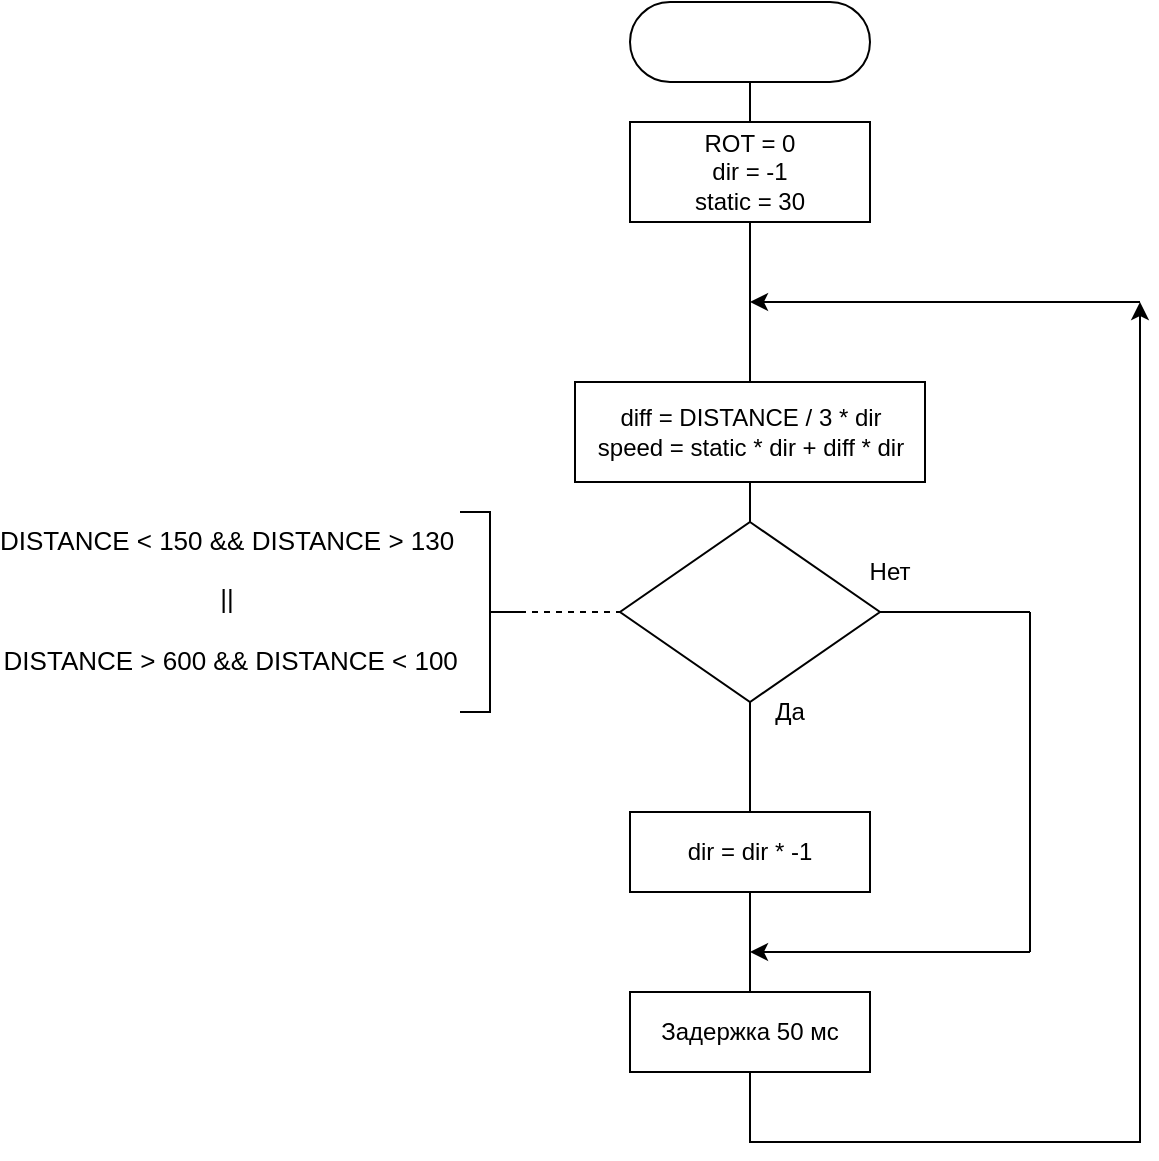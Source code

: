 <mxfile version="13.1.12" type="device"><diagram id="C5RBs43oDa-KdzZeNtuy" name="Page-1"><mxGraphModel dx="1574" dy="831" grid="1" gridSize="10" guides="1" tooltips="1" connect="1" arrows="1" fold="1" page="1" pageScale="1" pageWidth="827" pageHeight="1169" math="0" shadow="0"><root><mxCell id="WIyWlLk6GJQsqaUBKTNV-0"/><mxCell id="WIyWlLk6GJQsqaUBKTNV-1" parent="WIyWlLk6GJQsqaUBKTNV-0"/><mxCell id="anJhXBUAzRMVn5HyXCfS-1" style="edgeStyle=orthogonalEdgeStyle;rounded=0;orthogonalLoop=1;jettySize=auto;html=1;exitX=0.5;exitY=1;exitDx=0;exitDy=0;entryX=0.5;entryY=0;entryDx=0;entryDy=0;endArrow=none;endFill=0;" parent="WIyWlLk6GJQsqaUBKTNV-1" source="WIyWlLk6GJQsqaUBKTNV-3" target="anJhXBUAzRMVn5HyXCfS-0" edge="1"><mxGeometry relative="1" as="geometry"/></mxCell><mxCell id="WIyWlLk6GJQsqaUBKTNV-3" value="" style="rounded=1;whiteSpace=wrap;html=1;fontSize=12;glass=0;strokeWidth=1;shadow=0;arcSize=50;" parent="WIyWlLk6GJQsqaUBKTNV-1" vertex="1"><mxGeometry x="465" y="40" width="120" height="40" as="geometry"/></mxCell><mxCell id="anJhXBUAzRMVn5HyXCfS-9" value="" style="edgeStyle=orthogonalEdgeStyle;rounded=0;orthogonalLoop=1;jettySize=auto;html=1;endArrow=none;endFill=0;" parent="WIyWlLk6GJQsqaUBKTNV-1" source="WIyWlLk6GJQsqaUBKTNV-6" target="anJhXBUAzRMVn5HyXCfS-8" edge="1"><mxGeometry relative="1" as="geometry"/></mxCell><mxCell id="WIyWlLk6GJQsqaUBKTNV-6" value="&lt;p style=&quot;line-height: 70%&quot;&gt;&lt;br&gt;&lt;/p&gt;" style="rhombus;whiteSpace=wrap;html=1;shadow=0;fontFamily=Helvetica;fontSize=12;align=center;strokeWidth=1;spacing=6;spacingTop=-4;" parent="WIyWlLk6GJQsqaUBKTNV-1" vertex="1"><mxGeometry x="460" y="300" width="130" height="90" as="geometry"/></mxCell><mxCell id="anJhXBUAzRMVn5HyXCfS-4" value="" style="edgeStyle=orthogonalEdgeStyle;rounded=0;orthogonalLoop=1;jettySize=auto;html=1;endArrow=none;endFill=0;" parent="WIyWlLk6GJQsqaUBKTNV-1" source="anJhXBUAzRMVn5HyXCfS-0" target="anJhXBUAzRMVn5HyXCfS-3" edge="1"><mxGeometry relative="1" as="geometry"/></mxCell><mxCell id="anJhXBUAzRMVn5HyXCfS-0" value="ROT = 0&lt;br&gt;dir = -1&lt;br&gt;static = 30" style="rounded=0;whiteSpace=wrap;html=1;" parent="WIyWlLk6GJQsqaUBKTNV-1" vertex="1"><mxGeometry x="465" y="100" width="120" height="50" as="geometry"/></mxCell><mxCell id="anJhXBUAzRMVn5HyXCfS-5" value="" style="edgeStyle=orthogonalEdgeStyle;rounded=0;orthogonalLoop=1;jettySize=auto;html=1;endArrow=none;endFill=0;" parent="WIyWlLk6GJQsqaUBKTNV-1" source="anJhXBUAzRMVn5HyXCfS-3" target="WIyWlLk6GJQsqaUBKTNV-6" edge="1"><mxGeometry relative="1" as="geometry"/></mxCell><mxCell id="anJhXBUAzRMVn5HyXCfS-3" value="diff = DISTANCE / 3 * dir&lt;br&gt;speed = static * dir + diff * dir" style="rounded=0;whiteSpace=wrap;html=1;" parent="WIyWlLk6GJQsqaUBKTNV-1" vertex="1"><mxGeometry x="437.5" y="230" width="175" height="50" as="geometry"/></mxCell><mxCell id="anJhXBUAzRMVn5HyXCfS-13" value="" style="edgeStyle=orthogonalEdgeStyle;rounded=0;orthogonalLoop=1;jettySize=auto;html=1;endArrow=none;endFill=0;" parent="WIyWlLk6GJQsqaUBKTNV-1" source="anJhXBUAzRMVn5HyXCfS-8" edge="1"><mxGeometry relative="1" as="geometry"><mxPoint x="525" y="535" as="targetPoint"/></mxGeometry></mxCell><mxCell id="anJhXBUAzRMVn5HyXCfS-8" value="dir = dir * -1" style="rounded=0;whiteSpace=wrap;html=1;" parent="WIyWlLk6GJQsqaUBKTNV-1" vertex="1"><mxGeometry x="465" y="445" width="120" height="40" as="geometry"/></mxCell><mxCell id="anJhXBUAzRMVn5HyXCfS-14" value="Да" style="text;html=1;strokeColor=none;fillColor=none;align=center;verticalAlign=middle;whiteSpace=wrap;rounded=0;" parent="WIyWlLk6GJQsqaUBKTNV-1" vertex="1"><mxGeometry x="525" y="385" width="40" height="20" as="geometry"/></mxCell><mxCell id="anJhXBUAzRMVn5HyXCfS-17" value="Нет" style="text;html=1;strokeColor=none;fillColor=none;align=center;verticalAlign=middle;whiteSpace=wrap;rounded=0;" parent="WIyWlLk6GJQsqaUBKTNV-1" vertex="1"><mxGeometry x="575" y="315" width="40" height="20" as="geometry"/></mxCell><mxCell id="anJhXBUAzRMVn5HyXCfS-43" style="edgeStyle=orthogonalEdgeStyle;rounded=0;orthogonalLoop=1;jettySize=auto;html=1;exitX=0.5;exitY=1;exitDx=0;exitDy=0;" parent="WIyWlLk6GJQsqaUBKTNV-1" source="dZzT25vP17orz21LpiPR-1" edge="1"><mxGeometry relative="1" as="geometry"><mxPoint x="720" y="190" as="targetPoint"/><Array as="points"><mxPoint x="525" y="610"/><mxPoint x="720" y="610"/></Array><mxPoint x="700" y="695" as="sourcePoint"/></mxGeometry></mxCell><mxCell id="anJhXBUAzRMVn5HyXCfS-51" value="" style="endArrow=classic;html=1;" parent="WIyWlLk6GJQsqaUBKTNV-1" edge="1"><mxGeometry width="50" height="50" relative="1" as="geometry"><mxPoint x="720" y="190" as="sourcePoint"/><mxPoint x="525" y="190" as="targetPoint"/></mxGeometry></mxCell><mxCell id="dZzT25vP17orz21LpiPR-0" value="&lt;p style=&quot;font-family: &amp;#34;helvetica&amp;#34; ; text-align: center ; line-height: 12px&quot;&gt;&lt;font style=&quot;font-size: 13px ; line-height: 15.6px&quot;&gt;DISTANCE&amp;nbsp;&amp;lt;&amp;nbsp;150&amp;nbsp;&amp;amp;&amp;amp;&amp;nbsp;DISTANCE&amp;nbsp;&amp;gt;&amp;nbsp;130&amp;nbsp;&lt;/font&gt;&lt;/p&gt;&lt;p style=&quot;font-family: &amp;#34;helvetica&amp;#34; ; text-align: center ; line-height: 19px&quot;&gt;&lt;font style=&quot;font-size: 13px ; line-height: 15.6px&quot;&gt;||&amp;nbsp;&lt;/font&gt;&lt;/p&gt;&lt;p style=&quot;font-family: &amp;#34;helvetica&amp;#34; ; text-align: center ; line-height: 19px&quot;&gt;&lt;font style=&quot;font-size: 13px ; line-height: 15.6px&quot;&gt;DISTANCE&amp;nbsp;&amp;gt;&amp;nbsp;600&amp;nbsp;&amp;amp;&amp;amp;&amp;nbsp;DISTANCE&amp;nbsp;&amp;lt;&amp;nbsp;100&lt;/font&gt;&lt;/p&gt;" style="text;whiteSpace=wrap;html=1;spacing=0;spacingBottom=-1;" vertex="1" parent="WIyWlLk6GJQsqaUBKTNV-1"><mxGeometry x="150" y="285" width="235" height="120" as="geometry"/></mxCell><mxCell id="dZzT25vP17orz21LpiPR-1" value="Задержка 50 мс" style="rounded=0;whiteSpace=wrap;html=1;" vertex="1" parent="WIyWlLk6GJQsqaUBKTNV-1"><mxGeometry x="465" y="535" width="120" height="40" as="geometry"/></mxCell><mxCell id="dZzT25vP17orz21LpiPR-2" value="" style="endArrow=none;html=1;exitX=1;exitY=0.5;exitDx=0;exitDy=0;" edge="1" parent="WIyWlLk6GJQsqaUBKTNV-1" source="WIyWlLk6GJQsqaUBKTNV-6"><mxGeometry width="50" height="50" relative="1" as="geometry"><mxPoint x="815" y="345" as="sourcePoint"/><mxPoint x="665" y="345" as="targetPoint"/></mxGeometry></mxCell><mxCell id="dZzT25vP17orz21LpiPR-3" value="" style="endArrow=none;html=1;" edge="1" parent="WIyWlLk6GJQsqaUBKTNV-1"><mxGeometry width="50" height="50" relative="1" as="geometry"><mxPoint x="665" y="515" as="sourcePoint"/><mxPoint x="665" y="345" as="targetPoint"/></mxGeometry></mxCell><mxCell id="dZzT25vP17orz21LpiPR-4" value="" style="endArrow=classic;html=1;endFill=1;" edge="1" parent="WIyWlLk6GJQsqaUBKTNV-1"><mxGeometry width="50" height="50" relative="1" as="geometry"><mxPoint x="665" y="515" as="sourcePoint"/><mxPoint x="525" y="515" as="targetPoint"/></mxGeometry></mxCell><mxCell id="dZzT25vP17orz21LpiPR-7" style="edgeStyle=orthogonalEdgeStyle;rounded=0;orthogonalLoop=1;jettySize=auto;html=1;entryX=0;entryY=0.5;entryDx=0;entryDy=0;endArrow=none;endFill=0;dashed=1;" edge="1" parent="WIyWlLk6GJQsqaUBKTNV-1" source="dZzT25vP17orz21LpiPR-5" target="WIyWlLk6GJQsqaUBKTNV-6"><mxGeometry relative="1" as="geometry"/></mxCell><mxCell id="dZzT25vP17orz21LpiPR-5" value="&lt;p style=&quot;font-family: &amp;#34;helvetica&amp;#34; ; text-align: center ; line-height: 12px&quot;&gt;&lt;br&gt;&lt;/p&gt;" style="strokeWidth=1;html=1;shape=mxgraph.flowchart.annotation_2;align=right;labelPosition=left;pointerEvents=1;verticalLabelPosition=middle;verticalAlign=middle;textDirection=ltr;rotation=-180;" vertex="1" parent="WIyWlLk6GJQsqaUBKTNV-1"><mxGeometry x="380" y="295" width="30" height="100" as="geometry"/></mxCell></root></mxGraphModel></diagram></mxfile>